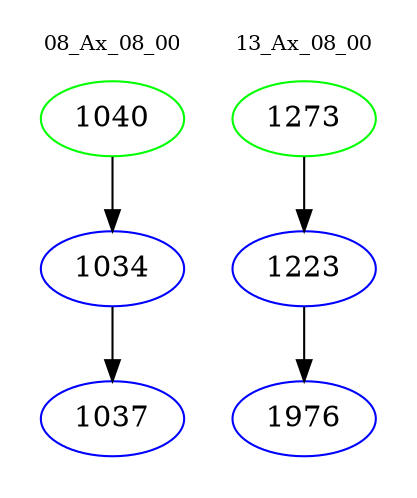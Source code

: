 digraph{
subgraph cluster_0 {
color = white
label = "08_Ax_08_00";
fontsize=10;
T0_1040 [label="1040", color="green"]
T0_1040 -> T0_1034 [color="black"]
T0_1034 [label="1034", color="blue"]
T0_1034 -> T0_1037 [color="black"]
T0_1037 [label="1037", color="blue"]
}
subgraph cluster_1 {
color = white
label = "13_Ax_08_00";
fontsize=10;
T1_1273 [label="1273", color="green"]
T1_1273 -> T1_1223 [color="black"]
T1_1223 [label="1223", color="blue"]
T1_1223 -> T1_1976 [color="black"]
T1_1976 [label="1976", color="blue"]
}
}
